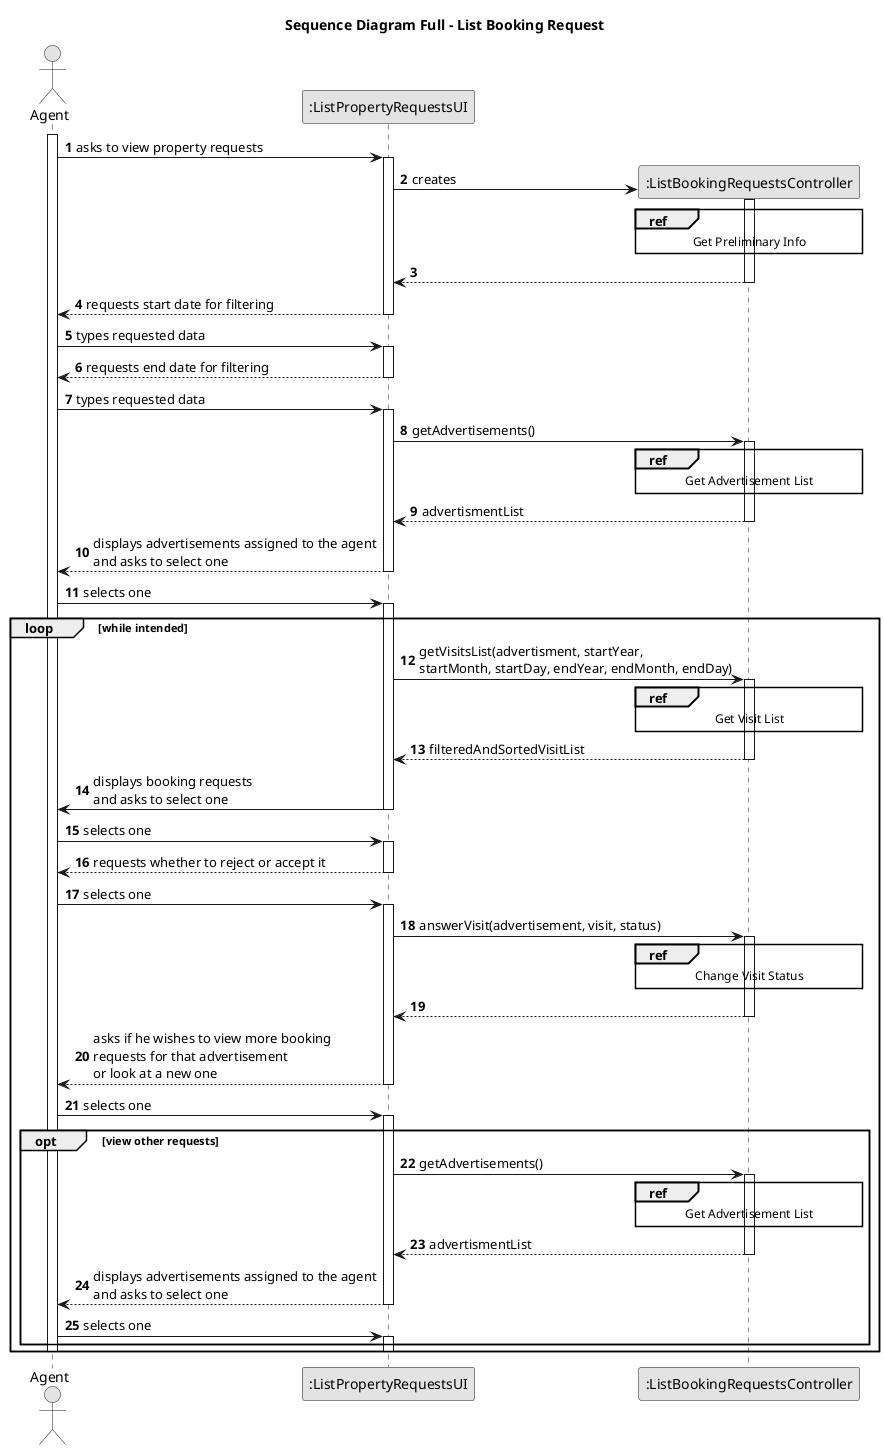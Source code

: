 @startuml Sequence Diagram Full - List Booking Request
skinparam monochrome true
skinparam packageStyle rectangle
skinparam shadowing false

title Sequence Diagram Full - List Booking Request
autonumber

'hide footbox
actor "Agent" as AG
participant ":ListPropertyRequestsUI" as UI
participant ":ListBookingRequestsController" as CTRL

activate AG

    AG -> UI : asks to view property requests
    activate UI
        UI -> CTRL** : creates
        
		activate CTRL
                ref over CTRL
                    Get Preliminary Info
                end ref
            CTRL --> UI
        deactivate CTRL
    
        UI --> AG : requests start date for filtering
    deactivate UI

    AG -> UI : types requested data
    activate UI
        UI --> AG : requests end date for filtering
    deactivate UI

    AG -> UI : types requested data
    activate UI

    UI -> CTRL : getAdvertisements()
        activate CTRL
            ref over CTRL
                Get Advertisement List
            end ref
            CTRL --> UI : advertismentList
        deactivate CTRL
    UI --> AG : displays advertisements assigned to the agent\nand asks to select one
    deactivate UI
    AG -> UI : selects one

loop while intended
    activate UI
        UI -> CTRL : getVisitsList(advertisment, startYear,\nstartMonth, startDay, endYear, endMonth, endDay)
        activate CTRL
                ref over CTRL
                    Get Visit List
                end ref
            CTRL --> UI : filteredAndSortedVisitList
        deactivate CTRL
        UI -> AG : displays booking requests\nand asks to select one
    deactivate UI

    AG -> UI : selects one
    activate UI
        UI --> AG : requests whether to reject or accept it
    deactivate UI

    AG -> UI : selects one
    activate UI
        UI -> CTRL : answerVisit(advertisement, visit, status)
        activate CTRL
            ref over CTRL
                Change Visit Status
            end ref
            CTRL --> UI
        deactivate CTRL

        UI --> AG : asks if he wishes to view more booking\nrequests for that advertisement\nor look at a new one
    deactivate UI

    AG -> UI : selects one
    opt view other requests
    activate UI
    UI -> CTRL : getAdvertisements()
        activate CTRL
            ref over CTRL
                Get Advertisement List
            end ref
            CTRL --> UI : advertismentList
        deactivate CTRL
    UI --> AG : displays advertisements assigned to the agent\nand asks to select one
    deactivate UI
    AG -> UI : selects one
    activate UI

    end
    deactivate UI

deactivate AG
end

@enduml
